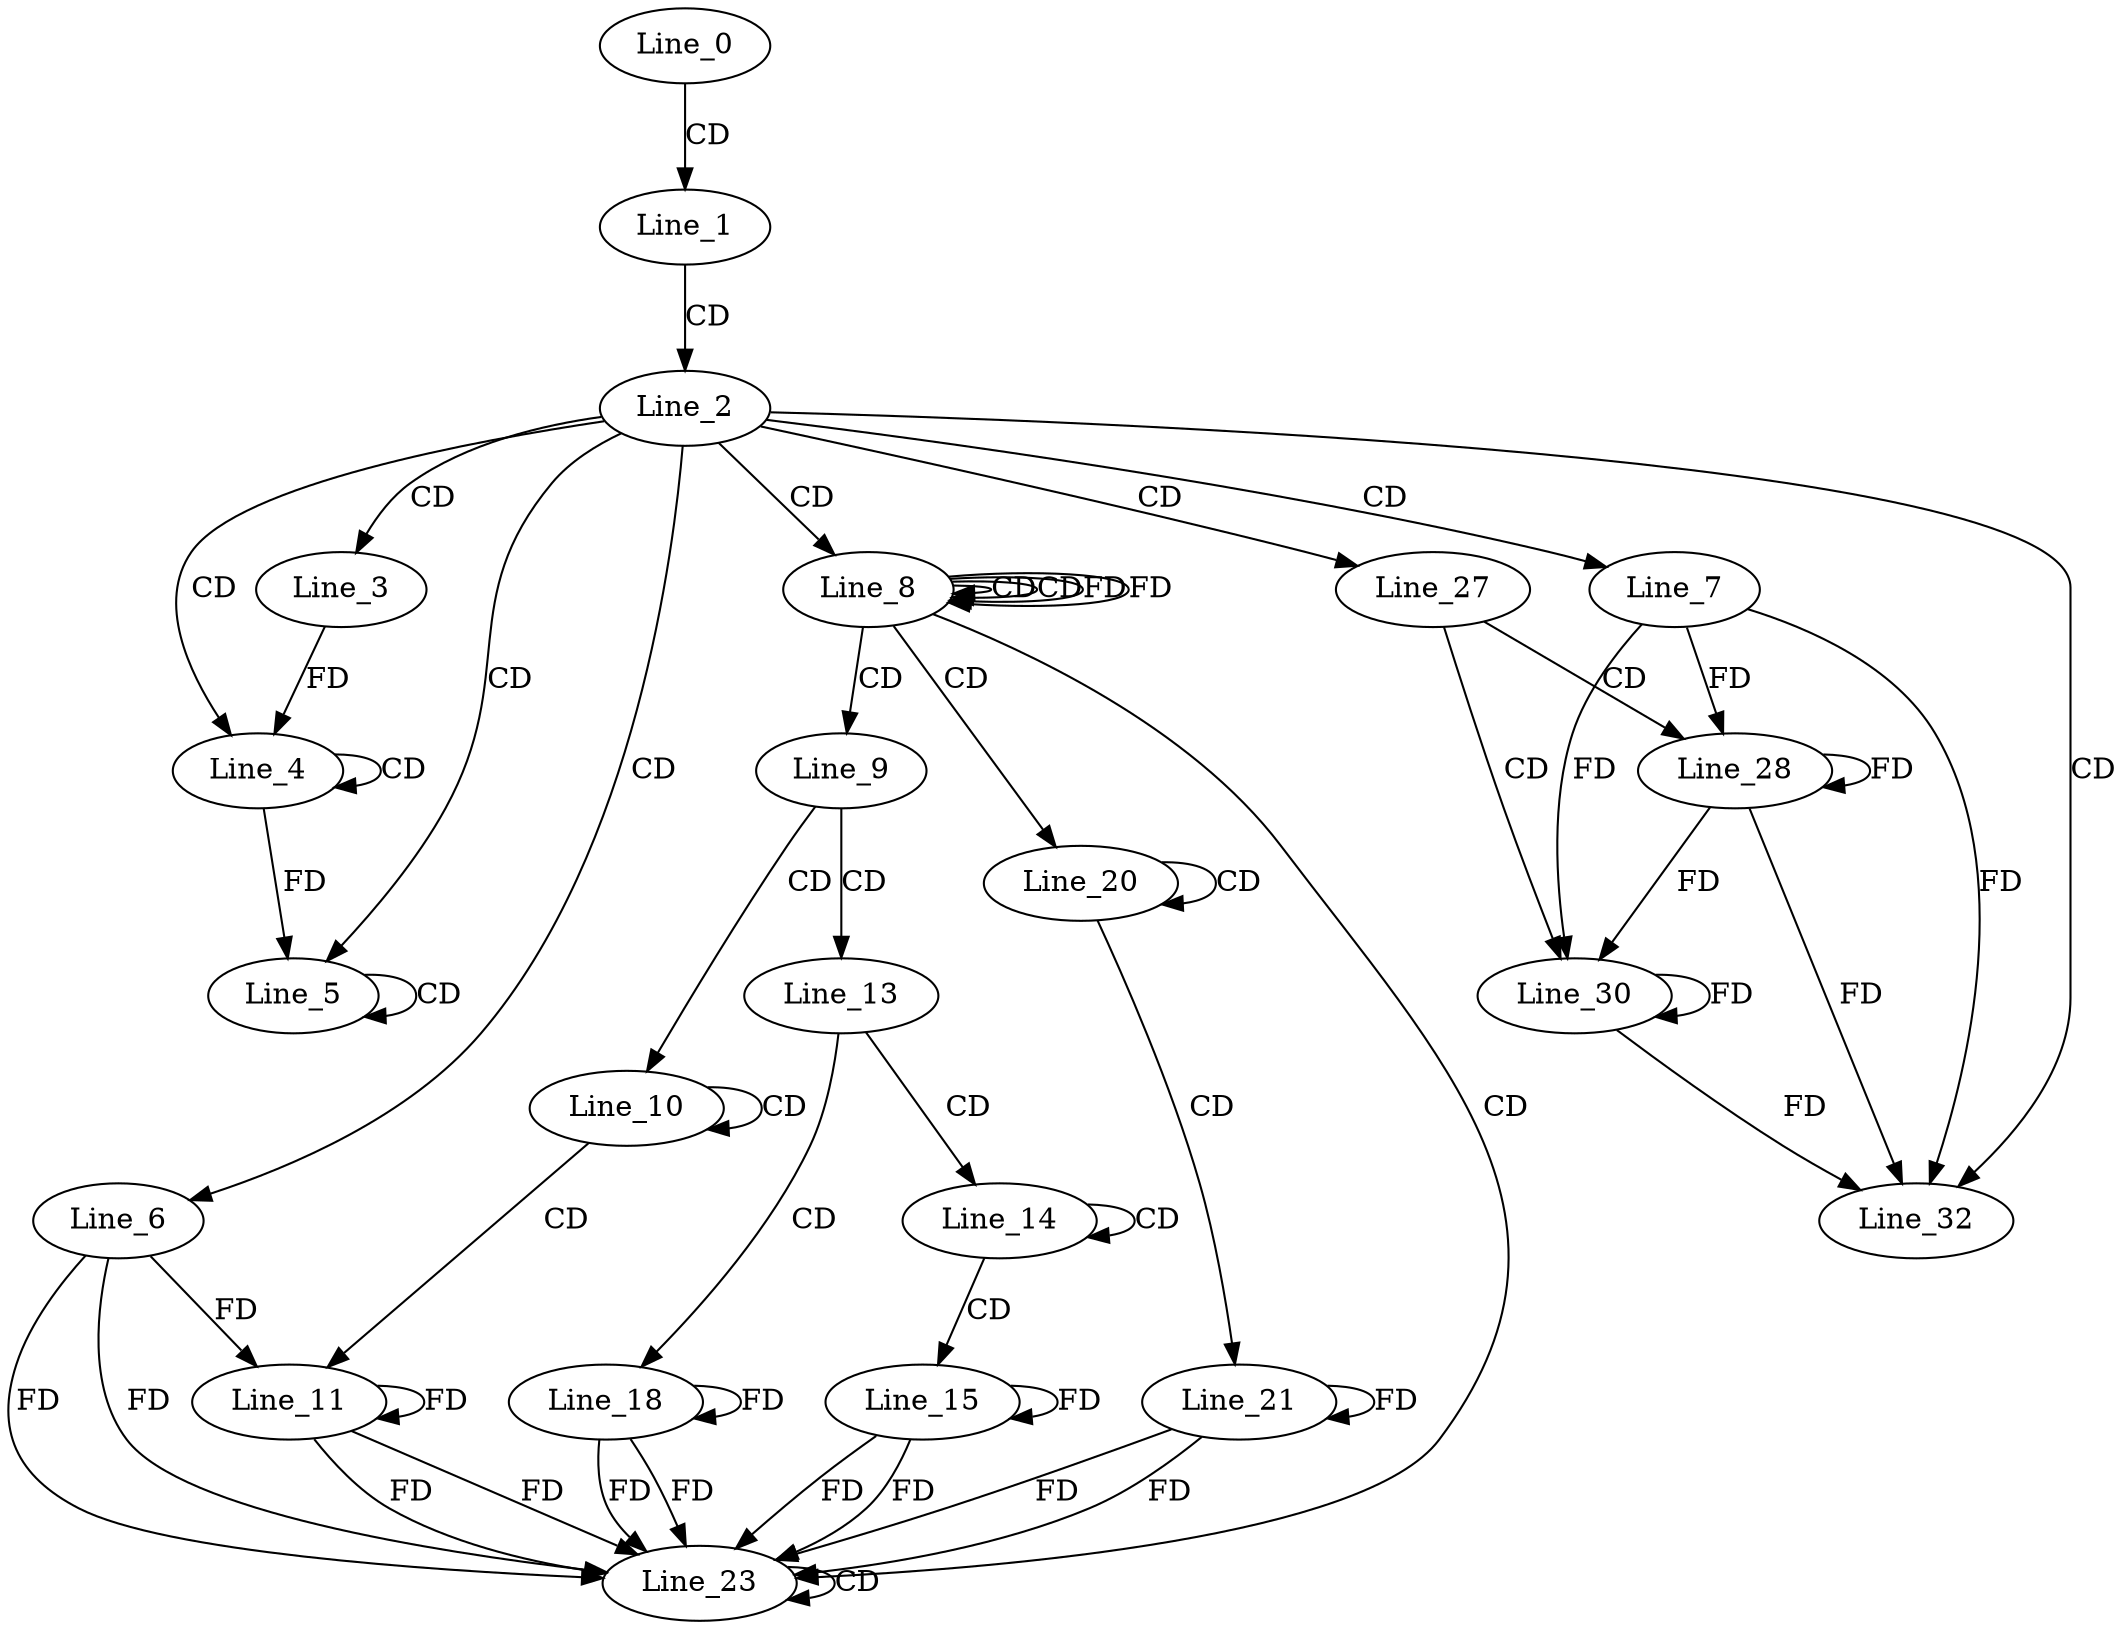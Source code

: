 digraph G {
  Line_0;
  Line_1;
  Line_2;
  Line_3;
  Line_4;
  Line_4;
  Line_5;
  Line_5;
  Line_6;
  Line_7;
  Line_8;
  Line_8;
  Line_8;
  Line_9;
  Line_10;
  Line_10;
  Line_11;
  Line_13;
  Line_14;
  Line_14;
  Line_15;
  Line_18;
  Line_20;
  Line_20;
  Line_21;
  Line_23;
  Line_23;
  Line_27;
  Line_28;
  Line_30;
  Line_32;
  Line_0 -> Line_1 [ label="CD" ];
  Line_1 -> Line_2 [ label="CD" ];
  Line_2 -> Line_3 [ label="CD" ];
  Line_2 -> Line_4 [ label="CD" ];
  Line_4 -> Line_4 [ label="CD" ];
  Line_3 -> Line_4 [ label="FD" ];
  Line_2 -> Line_5 [ label="CD" ];
  Line_5 -> Line_5 [ label="CD" ];
  Line_4 -> Line_5 [ label="FD" ];
  Line_2 -> Line_6 [ label="CD" ];
  Line_2 -> Line_7 [ label="CD" ];
  Line_2 -> Line_8 [ label="CD" ];
  Line_8 -> Line_8 [ label="CD" ];
  Line_8 -> Line_8 [ label="CD" ];
  Line_8 -> Line_8 [ label="FD" ];
  Line_8 -> Line_9 [ label="CD" ];
  Line_9 -> Line_10 [ label="CD" ];
  Line_10 -> Line_10 [ label="CD" ];
  Line_10 -> Line_11 [ label="CD" ];
  Line_11 -> Line_11 [ label="FD" ];
  Line_6 -> Line_11 [ label="FD" ];
  Line_9 -> Line_13 [ label="CD" ];
  Line_13 -> Line_14 [ label="CD" ];
  Line_14 -> Line_14 [ label="CD" ];
  Line_14 -> Line_15 [ label="CD" ];
  Line_15 -> Line_15 [ label="FD" ];
  Line_13 -> Line_18 [ label="CD" ];
  Line_18 -> Line_18 [ label="FD" ];
  Line_8 -> Line_20 [ label="CD" ];
  Line_20 -> Line_20 [ label="CD" ];
  Line_20 -> Line_21 [ label="CD" ];
  Line_21 -> Line_21 [ label="FD" ];
  Line_8 -> Line_23 [ label="CD" ];
  Line_11 -> Line_23 [ label="FD" ];
  Line_15 -> Line_23 [ label="FD" ];
  Line_18 -> Line_23 [ label="FD" ];
  Line_21 -> Line_23 [ label="FD" ];
  Line_6 -> Line_23 [ label="FD" ];
  Line_23 -> Line_23 [ label="CD" ];
  Line_11 -> Line_23 [ label="FD" ];
  Line_15 -> Line_23 [ label="FD" ];
  Line_18 -> Line_23 [ label="FD" ];
  Line_21 -> Line_23 [ label="FD" ];
  Line_6 -> Line_23 [ label="FD" ];
  Line_2 -> Line_27 [ label="CD" ];
  Line_27 -> Line_28 [ label="CD" ];
  Line_7 -> Line_28 [ label="FD" ];
  Line_28 -> Line_28 [ label="FD" ];
  Line_27 -> Line_30 [ label="CD" ];
  Line_7 -> Line_30 [ label="FD" ];
  Line_28 -> Line_30 [ label="FD" ];
  Line_30 -> Line_30 [ label="FD" ];
  Line_2 -> Line_32 [ label="CD" ];
  Line_7 -> Line_32 [ label="FD" ];
  Line_28 -> Line_32 [ label="FD" ];
  Line_30 -> Line_32 [ label="FD" ];
  Line_8 -> Line_8 [ label="FD" ];
}
